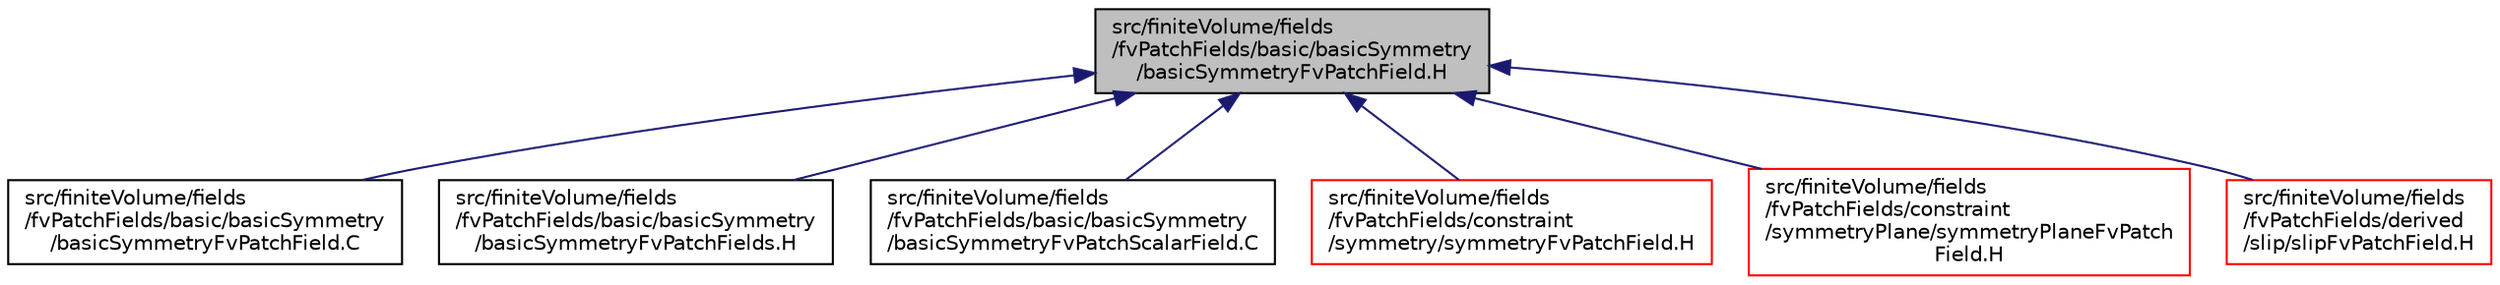 digraph "src/finiteVolume/fields/fvPatchFields/basic/basicSymmetry/basicSymmetryFvPatchField.H"
{
  bgcolor="transparent";
  edge [fontname="Helvetica",fontsize="10",labelfontname="Helvetica",labelfontsize="10"];
  node [fontname="Helvetica",fontsize="10",shape=record];
  Node1 [label="src/finiteVolume/fields\l/fvPatchFields/basic/basicSymmetry\l/basicSymmetryFvPatchField.H",height=0.2,width=0.4,color="black", fillcolor="grey75", style="filled", fontcolor="black"];
  Node1 -> Node2 [dir="back",color="midnightblue",fontsize="10",style="solid",fontname="Helvetica"];
  Node2 [label="src/finiteVolume/fields\l/fvPatchFields/basic/basicSymmetry\l/basicSymmetryFvPatchField.C",height=0.2,width=0.4,color="black",URL="$a05270.html"];
  Node1 -> Node3 [dir="back",color="midnightblue",fontsize="10",style="solid",fontname="Helvetica"];
  Node3 [label="src/finiteVolume/fields\l/fvPatchFields/basic/basicSymmetry\l/basicSymmetryFvPatchFields.H",height=0.2,width=0.4,color="black",URL="$a05272.html"];
  Node1 -> Node4 [dir="back",color="midnightblue",fontsize="10",style="solid",fontname="Helvetica"];
  Node4 [label="src/finiteVolume/fields\l/fvPatchFields/basic/basicSymmetry\l/basicSymmetryFvPatchScalarField.C",height=0.2,width=0.4,color="black",URL="$a05273.html"];
  Node1 -> Node5 [dir="back",color="midnightblue",fontsize="10",style="solid",fontname="Helvetica"];
  Node5 [label="src/finiteVolume/fields\l/fvPatchFields/constraint\l/symmetry/symmetryFvPatchField.H",height=0.2,width=0.4,color="red",URL="$a05378.html"];
  Node1 -> Node6 [dir="back",color="midnightblue",fontsize="10",style="solid",fontname="Helvetica"];
  Node6 [label="src/finiteVolume/fields\l/fvPatchFields/constraint\l/symmetryPlane/symmetryPlaneFvPatch\lField.H",height=0.2,width=0.4,color="red",URL="$a05383.html"];
  Node1 -> Node7 [dir="back",color="midnightblue",fontsize="10",style="solid",fontname="Helvetica"];
  Node7 [label="src/finiteVolume/fields\l/fvPatchFields/derived\l/slip/slipFvPatchField.H",height=0.2,width=0.4,color="red",URL="$a05562.html"];
}
